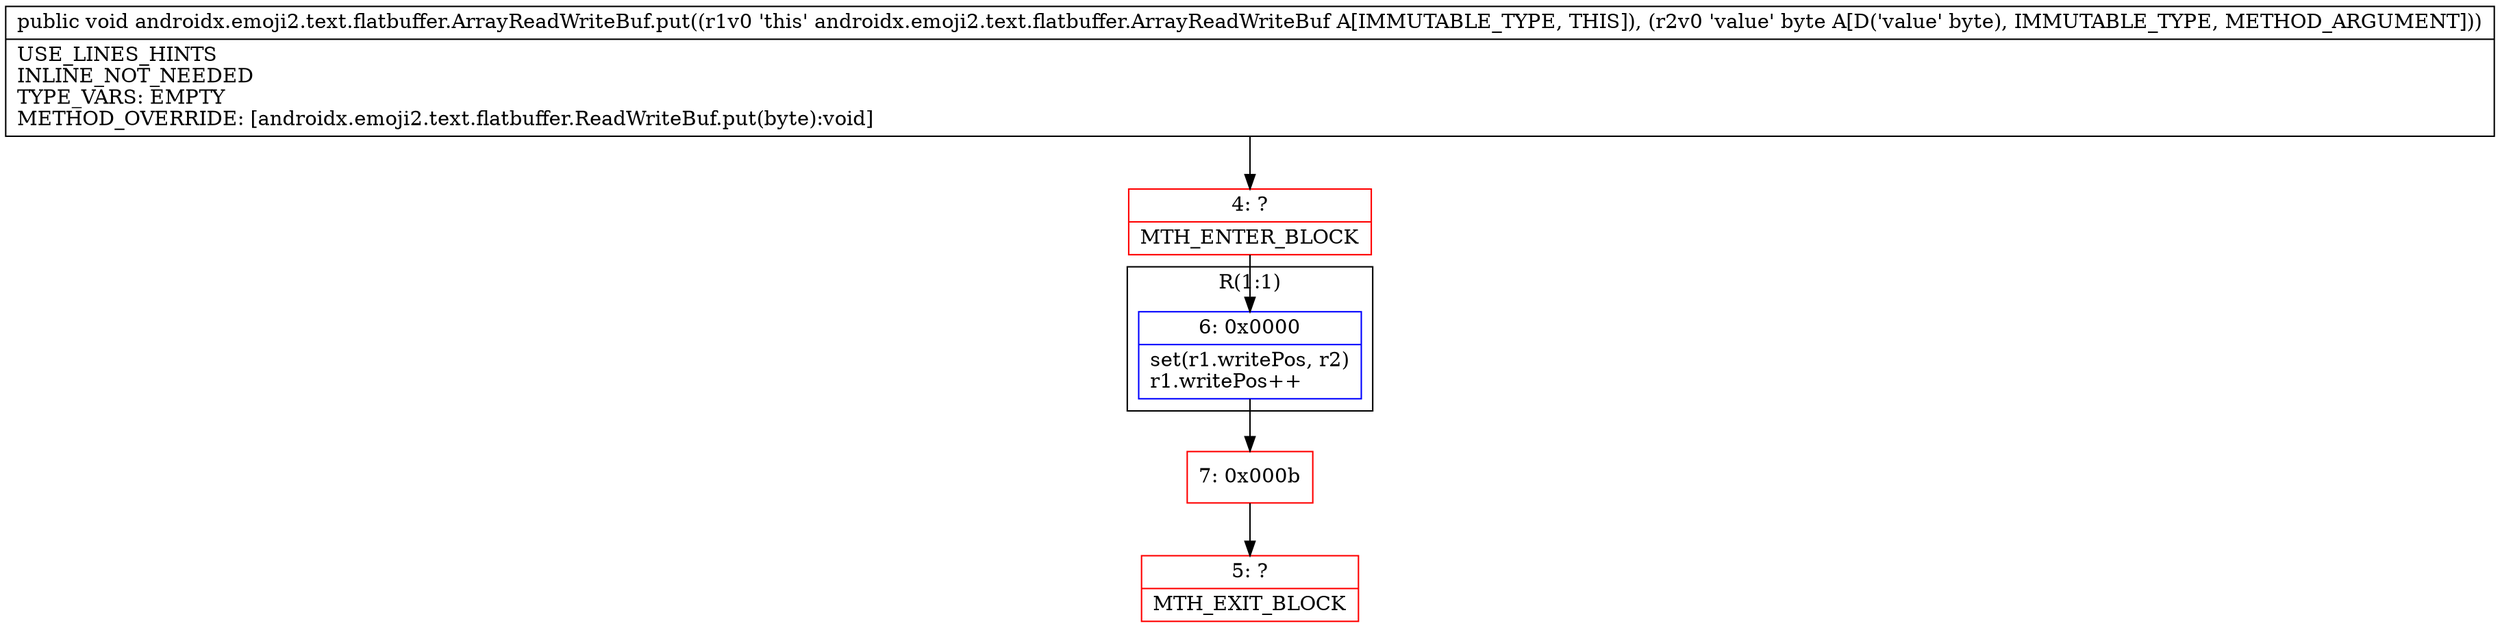 digraph "CFG forandroidx.emoji2.text.flatbuffer.ArrayReadWriteBuf.put(B)V" {
subgraph cluster_Region_489559208 {
label = "R(1:1)";
node [shape=record,color=blue];
Node_6 [shape=record,label="{6\:\ 0x0000|set(r1.writePos, r2)\lr1.writePos++\l}"];
}
Node_4 [shape=record,color=red,label="{4\:\ ?|MTH_ENTER_BLOCK\l}"];
Node_7 [shape=record,color=red,label="{7\:\ 0x000b}"];
Node_5 [shape=record,color=red,label="{5\:\ ?|MTH_EXIT_BLOCK\l}"];
MethodNode[shape=record,label="{public void androidx.emoji2.text.flatbuffer.ArrayReadWriteBuf.put((r1v0 'this' androidx.emoji2.text.flatbuffer.ArrayReadWriteBuf A[IMMUTABLE_TYPE, THIS]), (r2v0 'value' byte A[D('value' byte), IMMUTABLE_TYPE, METHOD_ARGUMENT]))  | USE_LINES_HINTS\lINLINE_NOT_NEEDED\lTYPE_VARS: EMPTY\lMETHOD_OVERRIDE: [androidx.emoji2.text.flatbuffer.ReadWriteBuf.put(byte):void]\l}"];
MethodNode -> Node_4;Node_6 -> Node_7;
Node_4 -> Node_6;
Node_7 -> Node_5;
}

